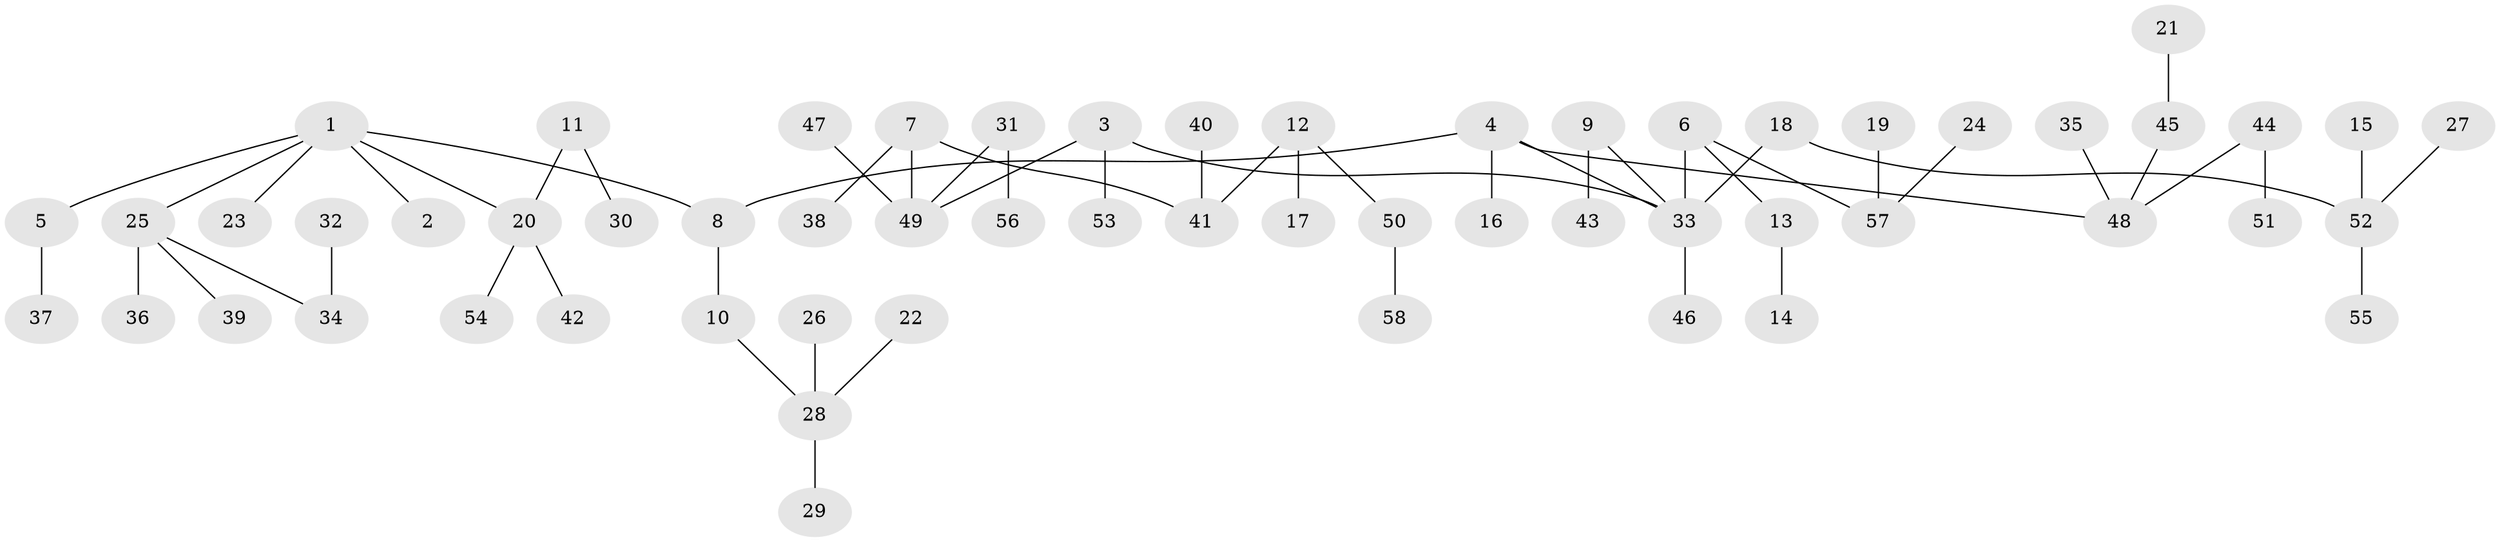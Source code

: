 // original degree distribution, {5: 0.034482758620689655, 4: 0.08620689655172414, 3: 0.1206896551724138, 1: 0.49137931034482757, 7: 0.008620689655172414, 2: 0.25, 6: 0.008620689655172414}
// Generated by graph-tools (version 1.1) at 2025/50/03/09/25 03:50:17]
// undirected, 58 vertices, 57 edges
graph export_dot {
graph [start="1"]
  node [color=gray90,style=filled];
  1;
  2;
  3;
  4;
  5;
  6;
  7;
  8;
  9;
  10;
  11;
  12;
  13;
  14;
  15;
  16;
  17;
  18;
  19;
  20;
  21;
  22;
  23;
  24;
  25;
  26;
  27;
  28;
  29;
  30;
  31;
  32;
  33;
  34;
  35;
  36;
  37;
  38;
  39;
  40;
  41;
  42;
  43;
  44;
  45;
  46;
  47;
  48;
  49;
  50;
  51;
  52;
  53;
  54;
  55;
  56;
  57;
  58;
  1 -- 2 [weight=1.0];
  1 -- 5 [weight=1.0];
  1 -- 8 [weight=1.0];
  1 -- 20 [weight=1.0];
  1 -- 23 [weight=1.0];
  1 -- 25 [weight=1.0];
  3 -- 33 [weight=1.0];
  3 -- 49 [weight=1.0];
  3 -- 53 [weight=1.0];
  4 -- 8 [weight=1.0];
  4 -- 16 [weight=1.0];
  4 -- 33 [weight=1.0];
  4 -- 48 [weight=1.0];
  5 -- 37 [weight=1.0];
  6 -- 13 [weight=1.0];
  6 -- 33 [weight=1.0];
  6 -- 57 [weight=1.0];
  7 -- 38 [weight=1.0];
  7 -- 41 [weight=1.0];
  7 -- 49 [weight=1.0];
  8 -- 10 [weight=1.0];
  9 -- 33 [weight=1.0];
  9 -- 43 [weight=1.0];
  10 -- 28 [weight=1.0];
  11 -- 20 [weight=1.0];
  11 -- 30 [weight=1.0];
  12 -- 17 [weight=1.0];
  12 -- 41 [weight=1.0];
  12 -- 50 [weight=1.0];
  13 -- 14 [weight=1.0];
  15 -- 52 [weight=1.0];
  18 -- 33 [weight=1.0];
  18 -- 52 [weight=1.0];
  19 -- 57 [weight=1.0];
  20 -- 42 [weight=1.0];
  20 -- 54 [weight=1.0];
  21 -- 45 [weight=1.0];
  22 -- 28 [weight=1.0];
  24 -- 57 [weight=1.0];
  25 -- 34 [weight=1.0];
  25 -- 36 [weight=1.0];
  25 -- 39 [weight=1.0];
  26 -- 28 [weight=1.0];
  27 -- 52 [weight=1.0];
  28 -- 29 [weight=1.0];
  31 -- 49 [weight=1.0];
  31 -- 56 [weight=1.0];
  32 -- 34 [weight=1.0];
  33 -- 46 [weight=1.0];
  35 -- 48 [weight=1.0];
  40 -- 41 [weight=1.0];
  44 -- 48 [weight=1.0];
  44 -- 51 [weight=1.0];
  45 -- 48 [weight=1.0];
  47 -- 49 [weight=1.0];
  50 -- 58 [weight=1.0];
  52 -- 55 [weight=1.0];
}
